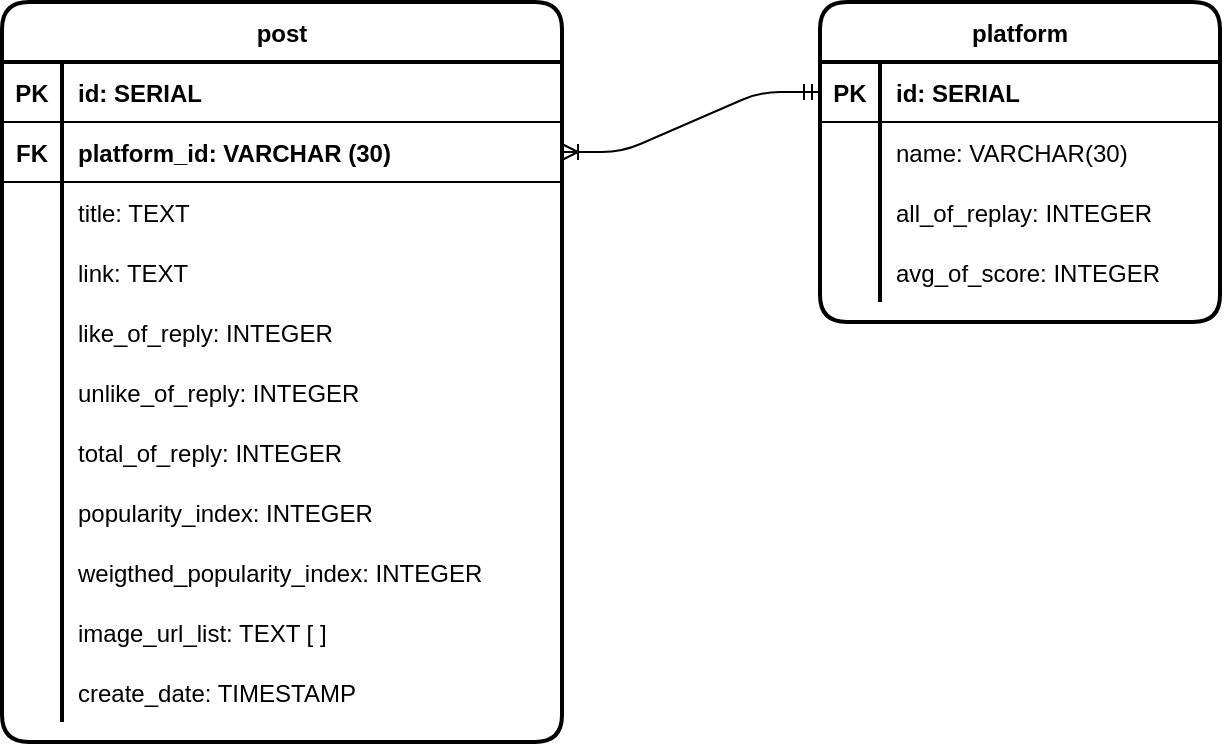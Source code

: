 <mxfile version="14.4.6" type="device"><diagram id="jJAHIcSodUiUzKYxrckF" name="Page-1"><mxGraphModel dx="1422" dy="761" grid="1" gridSize="10" guides="1" tooltips="1" connect="1" arrows="1" fold="1" page="1" pageScale="1" pageWidth="827" pageHeight="1169" math="0" shadow="0"><root><mxCell id="0"/><mxCell id="1" parent="0"/><mxCell id="7wruFYLuW2cQY9Sa2cO9-1" value="post" style="shape=table;startSize=30;container=1;collapsible=1;childLayout=tableLayout;fixedRows=1;rowLines=0;fontStyle=1;align=center;resizeLast=1;rounded=1;strokeWidth=2;" parent="1" vertex="1"><mxGeometry x="109" y="490" width="280" height="370" as="geometry"><mxRectangle x="80" y="270" width="60" height="30" as="alternateBounds"/></mxGeometry></mxCell><mxCell id="7wruFYLuW2cQY9Sa2cO9-2" value="" style="shape=partialRectangle;collapsible=0;dropTarget=0;pointerEvents=0;fillColor=none;top=0;left=0;bottom=1;right=0;points=[[0,0.5],[1,0.5]];portConstraint=eastwest;" parent="7wruFYLuW2cQY9Sa2cO9-1" vertex="1"><mxGeometry y="30" width="280" height="30" as="geometry"/></mxCell><mxCell id="7wruFYLuW2cQY9Sa2cO9-3" value="PK" style="shape=partialRectangle;connectable=0;fillColor=none;top=0;left=0;bottom=0;right=0;fontStyle=1;overflow=hidden;" parent="7wruFYLuW2cQY9Sa2cO9-2" vertex="1"><mxGeometry width="30" height="30" as="geometry"/></mxCell><mxCell id="7wruFYLuW2cQY9Sa2cO9-4" value="id: SERIAL" style="shape=partialRectangle;connectable=0;fillColor=none;top=0;left=0;bottom=0;right=0;align=left;spacingLeft=6;fontStyle=1;overflow=hidden;" parent="7wruFYLuW2cQY9Sa2cO9-2" vertex="1"><mxGeometry x="30" width="250" height="30" as="geometry"/></mxCell><mxCell id="7wruFYLuW2cQY9Sa2cO9-14" style="shape=partialRectangle;collapsible=0;dropTarget=0;pointerEvents=0;fillColor=none;top=0;left=0;bottom=1;right=0;points=[[0,0.5],[1,0.5]];portConstraint=eastwest;" parent="7wruFYLuW2cQY9Sa2cO9-1" vertex="1"><mxGeometry y="60" width="280" height="30" as="geometry"/></mxCell><mxCell id="7wruFYLuW2cQY9Sa2cO9-15" value="FK" style="shape=partialRectangle;connectable=0;fillColor=none;top=0;left=0;bottom=0;right=0;fontStyle=1;overflow=hidden;" parent="7wruFYLuW2cQY9Sa2cO9-14" vertex="1"><mxGeometry width="30" height="30" as="geometry"/></mxCell><mxCell id="7wruFYLuW2cQY9Sa2cO9-16" value="platform_id: VARCHAR (30)" style="shape=partialRectangle;connectable=0;fillColor=none;top=0;left=0;bottom=0;right=0;align=left;spacingLeft=6;fontStyle=1;overflow=hidden;" parent="7wruFYLuW2cQY9Sa2cO9-14" vertex="1"><mxGeometry x="30" width="250" height="30" as="geometry"/></mxCell><mxCell id="7wruFYLuW2cQY9Sa2cO9-5" value="" style="shape=partialRectangle;collapsible=0;dropTarget=0;pointerEvents=0;fillColor=none;top=0;left=0;bottom=0;right=0;points=[[0,0.5],[1,0.5]];portConstraint=eastwest;" parent="7wruFYLuW2cQY9Sa2cO9-1" vertex="1"><mxGeometry y="90" width="280" height="30" as="geometry"/></mxCell><mxCell id="7wruFYLuW2cQY9Sa2cO9-6" value="" style="shape=partialRectangle;connectable=0;fillColor=none;top=0;left=0;bottom=0;right=0;editable=1;overflow=hidden;" parent="7wruFYLuW2cQY9Sa2cO9-5" vertex="1"><mxGeometry width="30" height="30" as="geometry"/></mxCell><mxCell id="7wruFYLuW2cQY9Sa2cO9-7" value="title: TEXT" style="shape=partialRectangle;connectable=0;fillColor=none;top=0;left=0;bottom=0;right=0;align=left;spacingLeft=6;overflow=hidden;" parent="7wruFYLuW2cQY9Sa2cO9-5" vertex="1"><mxGeometry x="30" width="250" height="30" as="geometry"/></mxCell><mxCell id="PIuCKV9DfqKnht-VSO-4-1" style="shape=partialRectangle;collapsible=0;dropTarget=0;pointerEvents=0;fillColor=none;top=0;left=0;bottom=0;right=0;points=[[0,0.5],[1,0.5]];portConstraint=eastwest;" parent="7wruFYLuW2cQY9Sa2cO9-1" vertex="1"><mxGeometry y="120" width="280" height="30" as="geometry"/></mxCell><mxCell id="PIuCKV9DfqKnht-VSO-4-2" style="shape=partialRectangle;connectable=0;fillColor=none;top=0;left=0;bottom=0;right=0;editable=1;overflow=hidden;" parent="PIuCKV9DfqKnht-VSO-4-1" vertex="1"><mxGeometry width="30" height="30" as="geometry"/></mxCell><mxCell id="PIuCKV9DfqKnht-VSO-4-3" value="link: TEXT" style="shape=partialRectangle;connectable=0;fillColor=none;top=0;left=0;bottom=0;right=0;align=left;spacingLeft=6;overflow=hidden;" parent="PIuCKV9DfqKnht-VSO-4-1" vertex="1"><mxGeometry x="30" width="250" height="30" as="geometry"/></mxCell><mxCell id="7wruFYLuW2cQY9Sa2cO9-17" style="shape=partialRectangle;collapsible=0;dropTarget=0;pointerEvents=0;fillColor=none;top=0;left=0;bottom=0;right=0;points=[[0,0.5],[1,0.5]];portConstraint=eastwest;" parent="7wruFYLuW2cQY9Sa2cO9-1" vertex="1"><mxGeometry y="150" width="280" height="30" as="geometry"/></mxCell><mxCell id="7wruFYLuW2cQY9Sa2cO9-18" style="shape=partialRectangle;connectable=0;fillColor=none;top=0;left=0;bottom=0;right=0;editable=1;overflow=hidden;" parent="7wruFYLuW2cQY9Sa2cO9-17" vertex="1"><mxGeometry width="30" height="30" as="geometry"/></mxCell><mxCell id="7wruFYLuW2cQY9Sa2cO9-19" value="like_of_reply: INTEGER" style="shape=partialRectangle;connectable=0;fillColor=none;top=0;left=0;bottom=0;right=0;align=left;spacingLeft=6;overflow=hidden;" parent="7wruFYLuW2cQY9Sa2cO9-17" vertex="1"><mxGeometry x="30" width="250" height="30" as="geometry"/></mxCell><mxCell id="5650ZU4kIj0Y3iEsKI68-1" style="shape=partialRectangle;collapsible=0;dropTarget=0;pointerEvents=0;fillColor=none;top=0;left=0;bottom=0;right=0;points=[[0,0.5],[1,0.5]];portConstraint=eastwest;" parent="7wruFYLuW2cQY9Sa2cO9-1" vertex="1"><mxGeometry y="180" width="280" height="30" as="geometry"/></mxCell><mxCell id="5650ZU4kIj0Y3iEsKI68-2" style="shape=partialRectangle;connectable=0;fillColor=none;top=0;left=0;bottom=0;right=0;editable=1;overflow=hidden;" parent="5650ZU4kIj0Y3iEsKI68-1" vertex="1"><mxGeometry width="30" height="30" as="geometry"/></mxCell><mxCell id="5650ZU4kIj0Y3iEsKI68-3" value="unlike_of_reply: INTEGER" style="shape=partialRectangle;connectable=0;fillColor=none;top=0;left=0;bottom=0;right=0;align=left;spacingLeft=6;overflow=hidden;" parent="5650ZU4kIj0Y3iEsKI68-1" vertex="1"><mxGeometry x="30" width="250" height="30" as="geometry"/></mxCell><mxCell id="5650ZU4kIj0Y3iEsKI68-4" style="shape=partialRectangle;collapsible=0;dropTarget=0;pointerEvents=0;fillColor=none;top=0;left=0;bottom=0;right=0;points=[[0,0.5],[1,0.5]];portConstraint=eastwest;" parent="7wruFYLuW2cQY9Sa2cO9-1" vertex="1"><mxGeometry y="210" width="280" height="30" as="geometry"/></mxCell><mxCell id="5650ZU4kIj0Y3iEsKI68-5" style="shape=partialRectangle;connectable=0;fillColor=none;top=0;left=0;bottom=0;right=0;editable=1;overflow=hidden;" parent="5650ZU4kIj0Y3iEsKI68-4" vertex="1"><mxGeometry width="30" height="30" as="geometry"/></mxCell><mxCell id="5650ZU4kIj0Y3iEsKI68-6" value="total_of_reply: INTEGER" style="shape=partialRectangle;connectable=0;fillColor=none;top=0;left=0;bottom=0;right=0;align=left;spacingLeft=6;overflow=hidden;" parent="5650ZU4kIj0Y3iEsKI68-4" vertex="1"><mxGeometry x="30" width="250" height="30" as="geometry"/></mxCell><mxCell id="sbomhbr6mgV_tSCqizio-1" style="shape=partialRectangle;collapsible=0;dropTarget=0;pointerEvents=0;fillColor=none;top=0;left=0;bottom=0;right=0;points=[[0,0.5],[1,0.5]];portConstraint=eastwest;" parent="7wruFYLuW2cQY9Sa2cO9-1" vertex="1"><mxGeometry y="240" width="280" height="30" as="geometry"/></mxCell><mxCell id="sbomhbr6mgV_tSCqizio-2" style="shape=partialRectangle;connectable=0;fillColor=none;top=0;left=0;bottom=0;right=0;editable=1;overflow=hidden;" parent="sbomhbr6mgV_tSCqizio-1" vertex="1"><mxGeometry width="30" height="30" as="geometry"/></mxCell><mxCell id="sbomhbr6mgV_tSCqizio-3" value="popularity_index: INTEGER" style="shape=partialRectangle;connectable=0;fillColor=none;top=0;left=0;bottom=0;right=0;align=left;spacingLeft=6;overflow=hidden;" parent="sbomhbr6mgV_tSCqizio-1" vertex="1"><mxGeometry x="30" width="250" height="30" as="geometry"/></mxCell><mxCell id="o-jf82KxFhFoQogit1cT-1" style="shape=partialRectangle;collapsible=0;dropTarget=0;pointerEvents=0;fillColor=none;top=0;left=0;bottom=0;right=0;points=[[0,0.5],[1,0.5]];portConstraint=eastwest;" vertex="1" parent="7wruFYLuW2cQY9Sa2cO9-1"><mxGeometry y="270" width="280" height="30" as="geometry"/></mxCell><mxCell id="o-jf82KxFhFoQogit1cT-2" style="shape=partialRectangle;connectable=0;fillColor=none;top=0;left=0;bottom=0;right=0;editable=1;overflow=hidden;" vertex="1" parent="o-jf82KxFhFoQogit1cT-1"><mxGeometry width="30" height="30" as="geometry"/></mxCell><mxCell id="o-jf82KxFhFoQogit1cT-3" value="weigthed_popularity_index: INTEGER" style="shape=partialRectangle;connectable=0;fillColor=none;top=0;left=0;bottom=0;right=0;align=left;spacingLeft=6;overflow=hidden;" vertex="1" parent="o-jf82KxFhFoQogit1cT-1"><mxGeometry x="30" width="250" height="30" as="geometry"/></mxCell><mxCell id="7wruFYLuW2cQY9Sa2cO9-11" value="" style="shape=partialRectangle;collapsible=0;dropTarget=0;pointerEvents=0;fillColor=none;top=0;left=0;bottom=0;right=0;points=[[0,0.5],[1,0.5]];portConstraint=eastwest;" parent="7wruFYLuW2cQY9Sa2cO9-1" vertex="1"><mxGeometry y="300" width="280" height="30" as="geometry"/></mxCell><mxCell id="7wruFYLuW2cQY9Sa2cO9-12" value="" style="shape=partialRectangle;connectable=0;fillColor=none;top=0;left=0;bottom=0;right=0;editable=1;overflow=hidden;" parent="7wruFYLuW2cQY9Sa2cO9-11" vertex="1"><mxGeometry width="30" height="30" as="geometry"/></mxCell><mxCell id="7wruFYLuW2cQY9Sa2cO9-13" value="image_url_list: TEXT [ ]" style="shape=partialRectangle;connectable=0;fillColor=none;top=0;left=0;bottom=0;right=0;align=left;spacingLeft=6;overflow=hidden;" parent="7wruFYLuW2cQY9Sa2cO9-11" vertex="1"><mxGeometry x="30" width="250" height="30" as="geometry"/></mxCell><mxCell id="-NBHnOvZ9KiiWFpMaZap-1" style="shape=partialRectangle;collapsible=0;dropTarget=0;pointerEvents=0;fillColor=none;top=0;left=0;bottom=0;right=0;points=[[0,0.5],[1,0.5]];portConstraint=eastwest;" parent="7wruFYLuW2cQY9Sa2cO9-1" vertex="1"><mxGeometry y="330" width="280" height="30" as="geometry"/></mxCell><mxCell id="-NBHnOvZ9KiiWFpMaZap-2" style="shape=partialRectangle;connectable=0;fillColor=none;top=0;left=0;bottom=0;right=0;editable=1;overflow=hidden;" parent="-NBHnOvZ9KiiWFpMaZap-1" vertex="1"><mxGeometry width="30" height="30" as="geometry"/></mxCell><mxCell id="-NBHnOvZ9KiiWFpMaZap-3" value="create_date: TIMESTAMP" style="shape=partialRectangle;connectable=0;fillColor=none;top=0;left=0;bottom=0;right=0;align=left;spacingLeft=6;overflow=hidden;" parent="-NBHnOvZ9KiiWFpMaZap-1" vertex="1"><mxGeometry x="30" width="250" height="30" as="geometry"/></mxCell><mxCell id="7wruFYLuW2cQY9Sa2cO9-20" value="platform" style="shape=table;startSize=30;container=1;collapsible=1;childLayout=tableLayout;fixedRows=1;rowLines=0;fontStyle=1;align=center;resizeLast=1;rounded=1;strokeWidth=2;" parent="1" vertex="1"><mxGeometry x="518" y="490" width="200" height="160" as="geometry"><mxRectangle x="80" y="270" width="60" height="30" as="alternateBounds"/></mxGeometry></mxCell><mxCell id="7wruFYLuW2cQY9Sa2cO9-21" value="" style="shape=partialRectangle;collapsible=0;dropTarget=0;pointerEvents=0;fillColor=none;top=0;left=0;bottom=1;right=0;points=[[0,0.5],[1,0.5]];portConstraint=eastwest;" parent="7wruFYLuW2cQY9Sa2cO9-20" vertex="1"><mxGeometry y="30" width="200" height="30" as="geometry"/></mxCell><mxCell id="7wruFYLuW2cQY9Sa2cO9-22" value="PK" style="shape=partialRectangle;connectable=0;fillColor=none;top=0;left=0;bottom=0;right=0;fontStyle=1;overflow=hidden;" parent="7wruFYLuW2cQY9Sa2cO9-21" vertex="1"><mxGeometry width="30" height="30" as="geometry"/></mxCell><mxCell id="7wruFYLuW2cQY9Sa2cO9-23" value="id: SERIAL" style="shape=partialRectangle;connectable=0;fillColor=none;top=0;left=0;bottom=0;right=0;align=left;spacingLeft=6;fontStyle=1;overflow=hidden;" parent="7wruFYLuW2cQY9Sa2cO9-21" vertex="1"><mxGeometry x="30" width="170" height="30" as="geometry"/></mxCell><mxCell id="7wruFYLuW2cQY9Sa2cO9-27" value="" style="shape=partialRectangle;collapsible=0;dropTarget=0;pointerEvents=0;fillColor=none;top=0;left=0;bottom=0;right=0;points=[[0,0.5],[1,0.5]];portConstraint=eastwest;" parent="7wruFYLuW2cQY9Sa2cO9-20" vertex="1"><mxGeometry y="60" width="200" height="30" as="geometry"/></mxCell><mxCell id="7wruFYLuW2cQY9Sa2cO9-28" value="" style="shape=partialRectangle;connectable=0;fillColor=none;top=0;left=0;bottom=0;right=0;editable=1;overflow=hidden;" parent="7wruFYLuW2cQY9Sa2cO9-27" vertex="1"><mxGeometry width="30" height="30" as="geometry"/></mxCell><mxCell id="7wruFYLuW2cQY9Sa2cO9-29" value="name: VARCHAR(30)" style="shape=partialRectangle;connectable=0;fillColor=none;top=0;left=0;bottom=0;right=0;align=left;spacingLeft=6;overflow=hidden;" parent="7wruFYLuW2cQY9Sa2cO9-27" vertex="1"><mxGeometry x="30" width="170" height="30" as="geometry"/></mxCell><mxCell id="o-jf82KxFhFoQogit1cT-7" style="shape=partialRectangle;collapsible=0;dropTarget=0;pointerEvents=0;fillColor=none;top=0;left=0;bottom=0;right=0;points=[[0,0.5],[1,0.5]];portConstraint=eastwest;" vertex="1" parent="7wruFYLuW2cQY9Sa2cO9-20"><mxGeometry y="90" width="200" height="30" as="geometry"/></mxCell><mxCell id="o-jf82KxFhFoQogit1cT-8" style="shape=partialRectangle;connectable=0;fillColor=none;top=0;left=0;bottom=0;right=0;editable=1;overflow=hidden;" vertex="1" parent="o-jf82KxFhFoQogit1cT-7"><mxGeometry width="30" height="30" as="geometry"/></mxCell><mxCell id="o-jf82KxFhFoQogit1cT-9" value="all_of_replay: INTEGER" style="shape=partialRectangle;connectable=0;fillColor=none;top=0;left=0;bottom=0;right=0;align=left;spacingLeft=6;overflow=hidden;" vertex="1" parent="o-jf82KxFhFoQogit1cT-7"><mxGeometry x="30" width="170" height="30" as="geometry"/></mxCell><mxCell id="o-jf82KxFhFoQogit1cT-4" style="shape=partialRectangle;collapsible=0;dropTarget=0;pointerEvents=0;fillColor=none;top=0;left=0;bottom=0;right=0;points=[[0,0.5],[1,0.5]];portConstraint=eastwest;" vertex="1" parent="7wruFYLuW2cQY9Sa2cO9-20"><mxGeometry y="120" width="200" height="30" as="geometry"/></mxCell><mxCell id="o-jf82KxFhFoQogit1cT-5" style="shape=partialRectangle;connectable=0;fillColor=none;top=0;left=0;bottom=0;right=0;editable=1;overflow=hidden;" vertex="1" parent="o-jf82KxFhFoQogit1cT-4"><mxGeometry width="30" height="30" as="geometry"/></mxCell><mxCell id="o-jf82KxFhFoQogit1cT-6" value="avg_of_score: INTEGER" style="shape=partialRectangle;connectable=0;fillColor=none;top=0;left=0;bottom=0;right=0;align=left;spacingLeft=6;overflow=hidden;" vertex="1" parent="o-jf82KxFhFoQogit1cT-4"><mxGeometry x="30" width="170" height="30" as="geometry"/></mxCell><mxCell id="7wruFYLuW2cQY9Sa2cO9-36" value="" style="edgeStyle=entityRelationEdgeStyle;fontSize=12;html=1;endArrow=ERoneToMany;startArrow=ERmandOne;exitX=0;exitY=0.5;exitDx=0;exitDy=0;entryX=1;entryY=0.5;entryDx=0;entryDy=0;" parent="1" source="7wruFYLuW2cQY9Sa2cO9-21" target="7wruFYLuW2cQY9Sa2cO9-14" edge="1"><mxGeometry width="100" height="100" relative="1" as="geometry"><mxPoint x="528" y="660" as="sourcePoint"/><mxPoint x="628" y="560" as="targetPoint"/></mxGeometry></mxCell></root></mxGraphModel></diagram></mxfile>